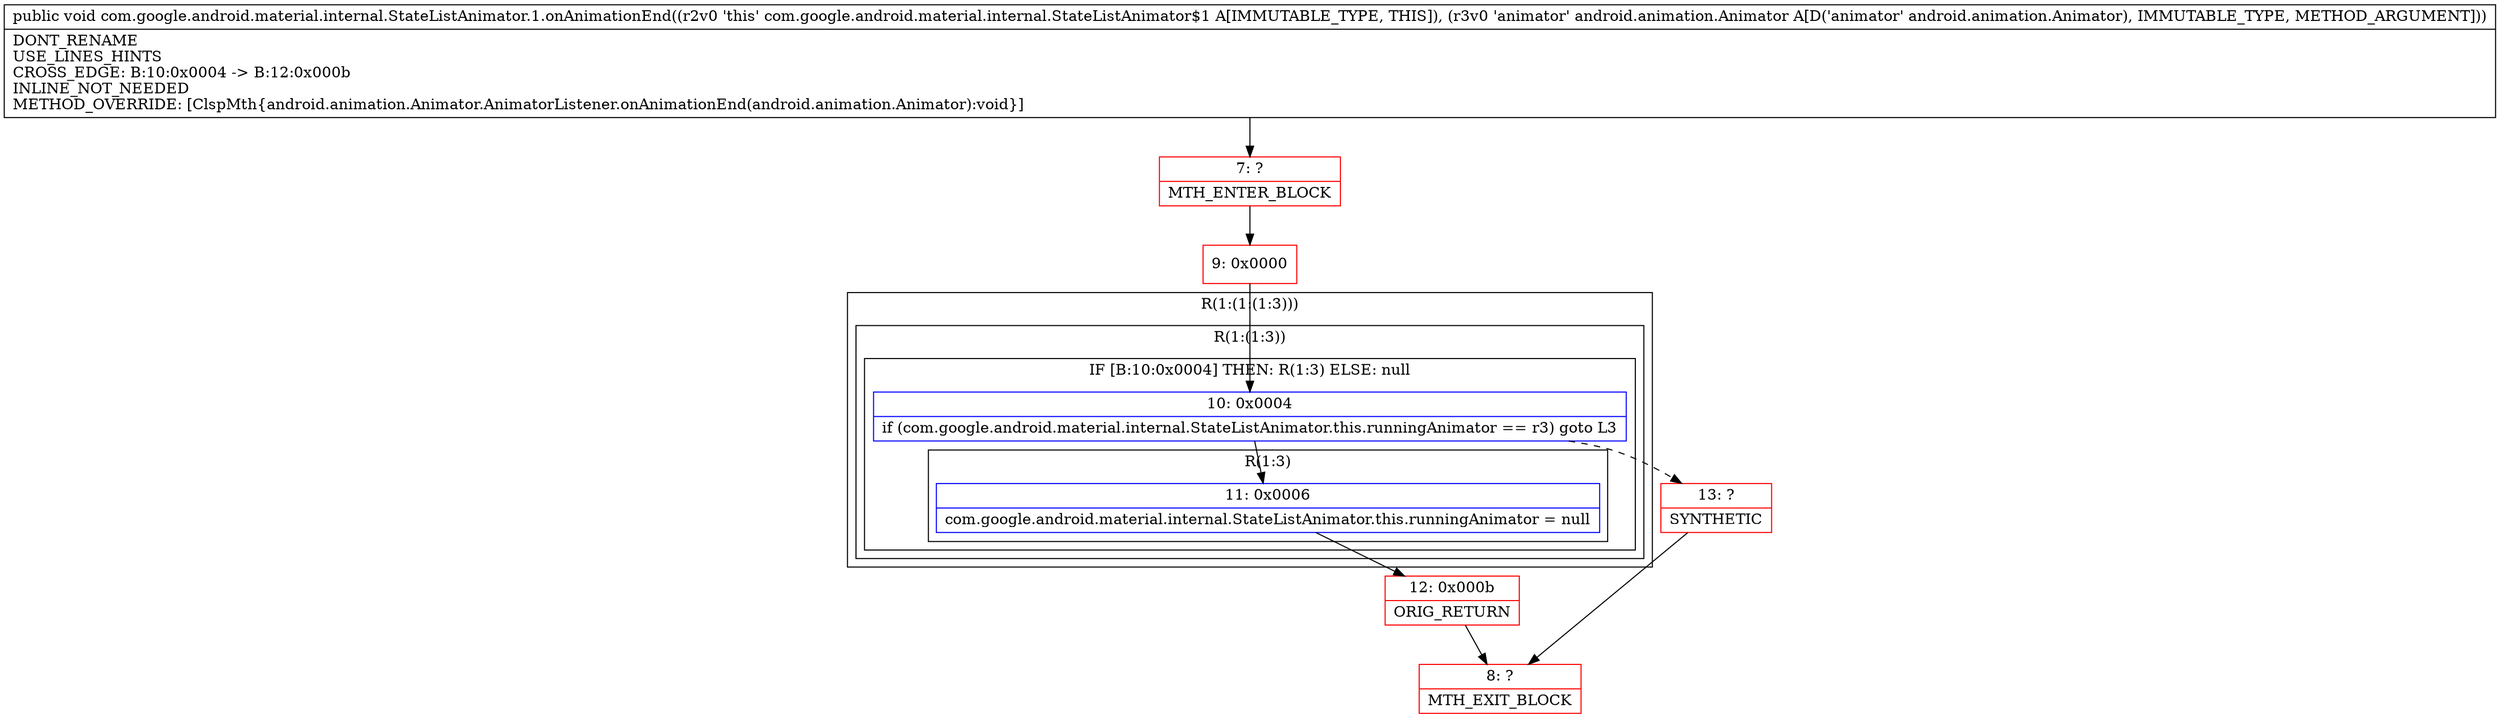 digraph "CFG forcom.google.android.material.internal.StateListAnimator.1.onAnimationEnd(Landroid\/animation\/Animator;)V" {
subgraph cluster_Region_2137265531 {
label = "R(1:(1:(1:3)))";
node [shape=record,color=blue];
subgraph cluster_Region_286650514 {
label = "R(1:(1:3))";
node [shape=record,color=blue];
subgraph cluster_IfRegion_591641357 {
label = "IF [B:10:0x0004] THEN: R(1:3) ELSE: null";
node [shape=record,color=blue];
Node_10 [shape=record,label="{10\:\ 0x0004|if (com.google.android.material.internal.StateListAnimator.this.runningAnimator == r3) goto L3\l}"];
subgraph cluster_Region_1807676898 {
label = "R(1:3)";
node [shape=record,color=blue];
Node_11 [shape=record,label="{11\:\ 0x0006|com.google.android.material.internal.StateListAnimator.this.runningAnimator = null\l}"];
}
}
}
}
Node_7 [shape=record,color=red,label="{7\:\ ?|MTH_ENTER_BLOCK\l}"];
Node_9 [shape=record,color=red,label="{9\:\ 0x0000}"];
Node_12 [shape=record,color=red,label="{12\:\ 0x000b|ORIG_RETURN\l}"];
Node_8 [shape=record,color=red,label="{8\:\ ?|MTH_EXIT_BLOCK\l}"];
Node_13 [shape=record,color=red,label="{13\:\ ?|SYNTHETIC\l}"];
MethodNode[shape=record,label="{public void com.google.android.material.internal.StateListAnimator.1.onAnimationEnd((r2v0 'this' com.google.android.material.internal.StateListAnimator$1 A[IMMUTABLE_TYPE, THIS]), (r3v0 'animator' android.animation.Animator A[D('animator' android.animation.Animator), IMMUTABLE_TYPE, METHOD_ARGUMENT]))  | DONT_RENAME\lUSE_LINES_HINTS\lCROSS_EDGE: B:10:0x0004 \-\> B:12:0x000b\lINLINE_NOT_NEEDED\lMETHOD_OVERRIDE: [ClspMth\{android.animation.Animator.AnimatorListener.onAnimationEnd(android.animation.Animator):void\}]\l}"];
MethodNode -> Node_7;Node_10 -> Node_11;
Node_10 -> Node_13[style=dashed];
Node_11 -> Node_12;
Node_7 -> Node_9;
Node_9 -> Node_10;
Node_12 -> Node_8;
Node_13 -> Node_8;
}

